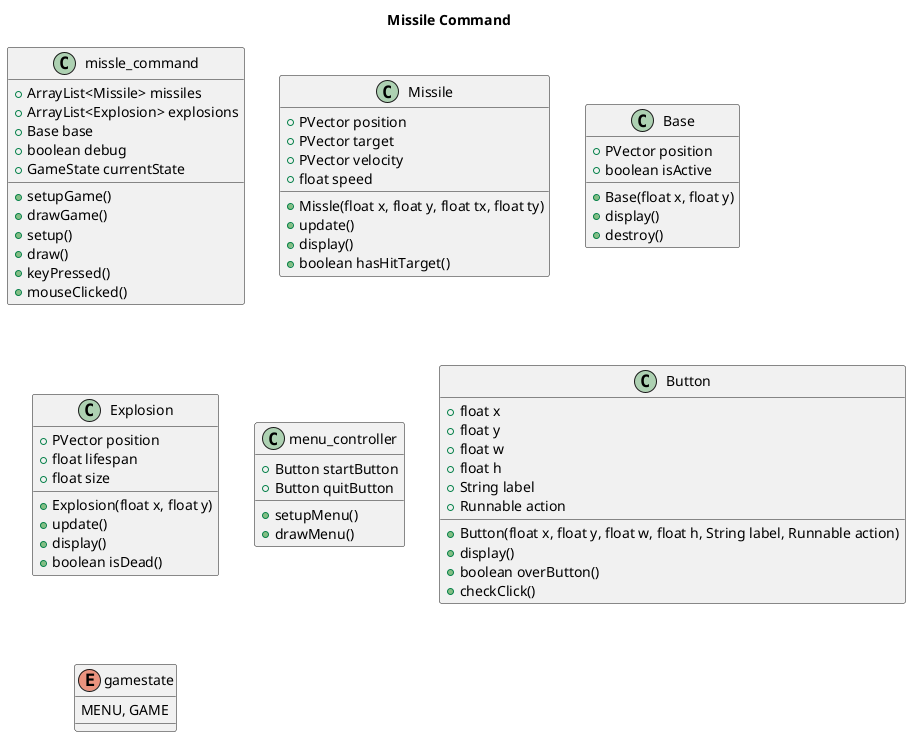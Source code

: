 @startuml Missile Command
title Missile Command

class missle_command {
  +ArrayList<Missile> missiles
  +ArrayList<Explosion> explosions
  +Base base
  +boolean debug
  +GameState currentState
  +setupGame()
  +drawGame()
  +setup()
  +draw()
  +keyPressed()
  +mouseClicked()
}

class Missile {
  +PVector position
  +PVector target
  +PVector velocity
  +float speed
  +Missle(float x, float y, float tx, float ty)
  +update()
  +display()
  +boolean hasHitTarget()
}

class Base {
  +PVector position
  +boolean isActive
  +Base(float x, float y)
  +display()
  +destroy()
}

class Explosion {
  +PVector position
  +float lifespan
  +float size
  +Explosion(float x, float y)
  +update()
  +display()
  +boolean isDead()
}

class menu_controller {
  +Button startButton
  +Button quitButton
  +setupMenu()
  +drawMenu()
}

class Button {
  +float x
  +float y
  +float w
  +float h
  +String label
  +Runnable action
  +Button(float x, float y, float w, float h, String label, Runnable action)
  +display()
  +boolean overButton()
  +checkClick()
}
enum gamestate {
  MENU, GAME
}
@enduml